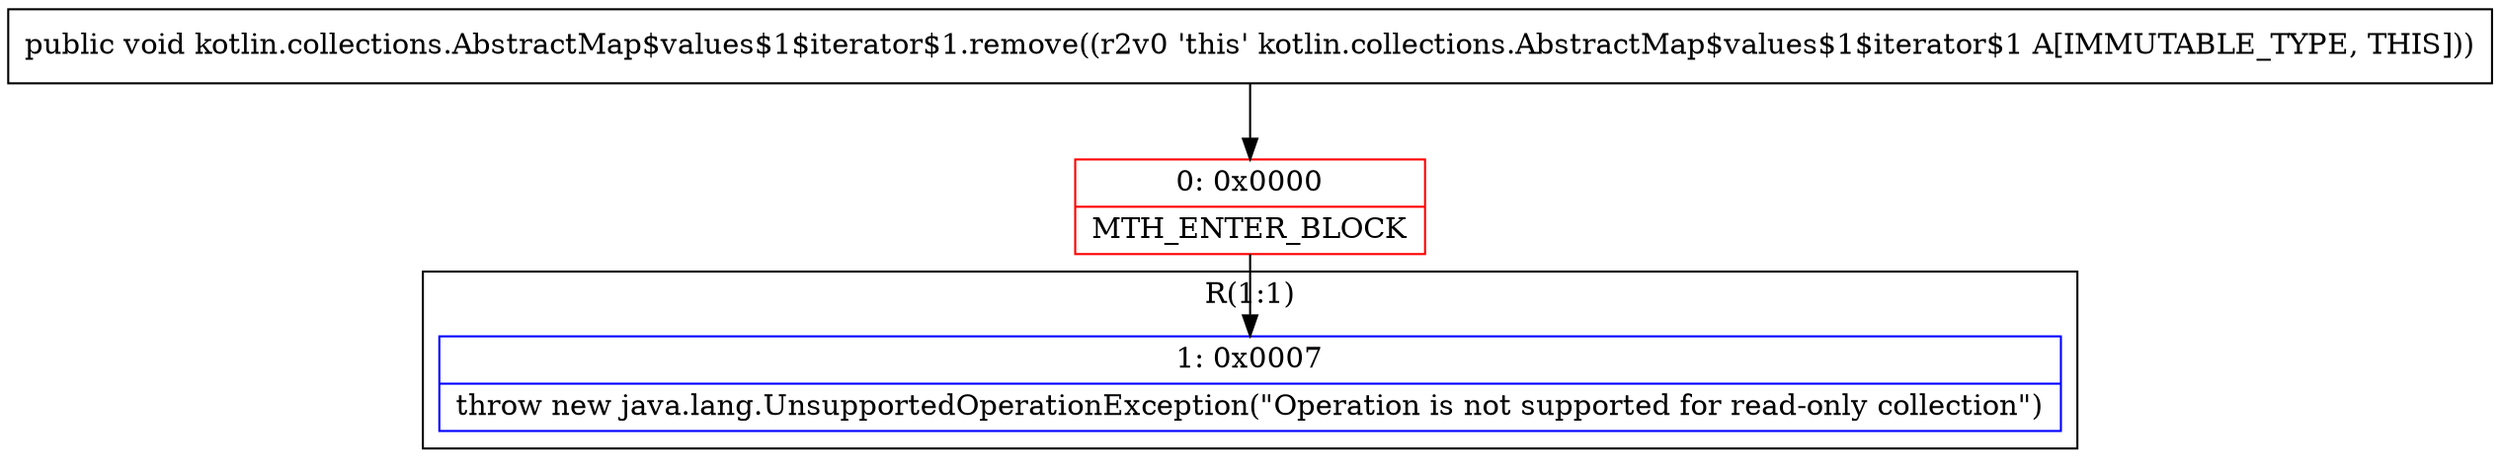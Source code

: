 digraph "CFG forkotlin.collections.AbstractMap$values$1$iterator$1.remove()V" {
subgraph cluster_Region_980871682 {
label = "R(1:1)";
node [shape=record,color=blue];
Node_1 [shape=record,label="{1\:\ 0x0007|throw new java.lang.UnsupportedOperationException(\"Operation is not supported for read\-only collection\")\l}"];
}
Node_0 [shape=record,color=red,label="{0\:\ 0x0000|MTH_ENTER_BLOCK\l}"];
MethodNode[shape=record,label="{public void kotlin.collections.AbstractMap$values$1$iterator$1.remove((r2v0 'this' kotlin.collections.AbstractMap$values$1$iterator$1 A[IMMUTABLE_TYPE, THIS])) }"];
MethodNode -> Node_0;
Node_0 -> Node_1;
}


